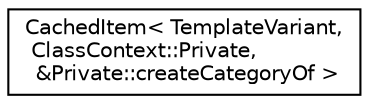 digraph "Graphical Class Hierarchy"
{
 // LATEX_PDF_SIZE
  edge [fontname="Helvetica",fontsize="10",labelfontname="Helvetica",labelfontsize="10"];
  node [fontname="Helvetica",fontsize="10",shape=record];
  rankdir="LR";
  Node0 [label="CachedItem\< TemplateVariant,\l ClassContext::Private,\l &Private::createCategoryOf \>",height=0.2,width=0.4,color="black", fillcolor="white", style="filled",URL="$classCachedItem.html",tooltip=" "];
}
